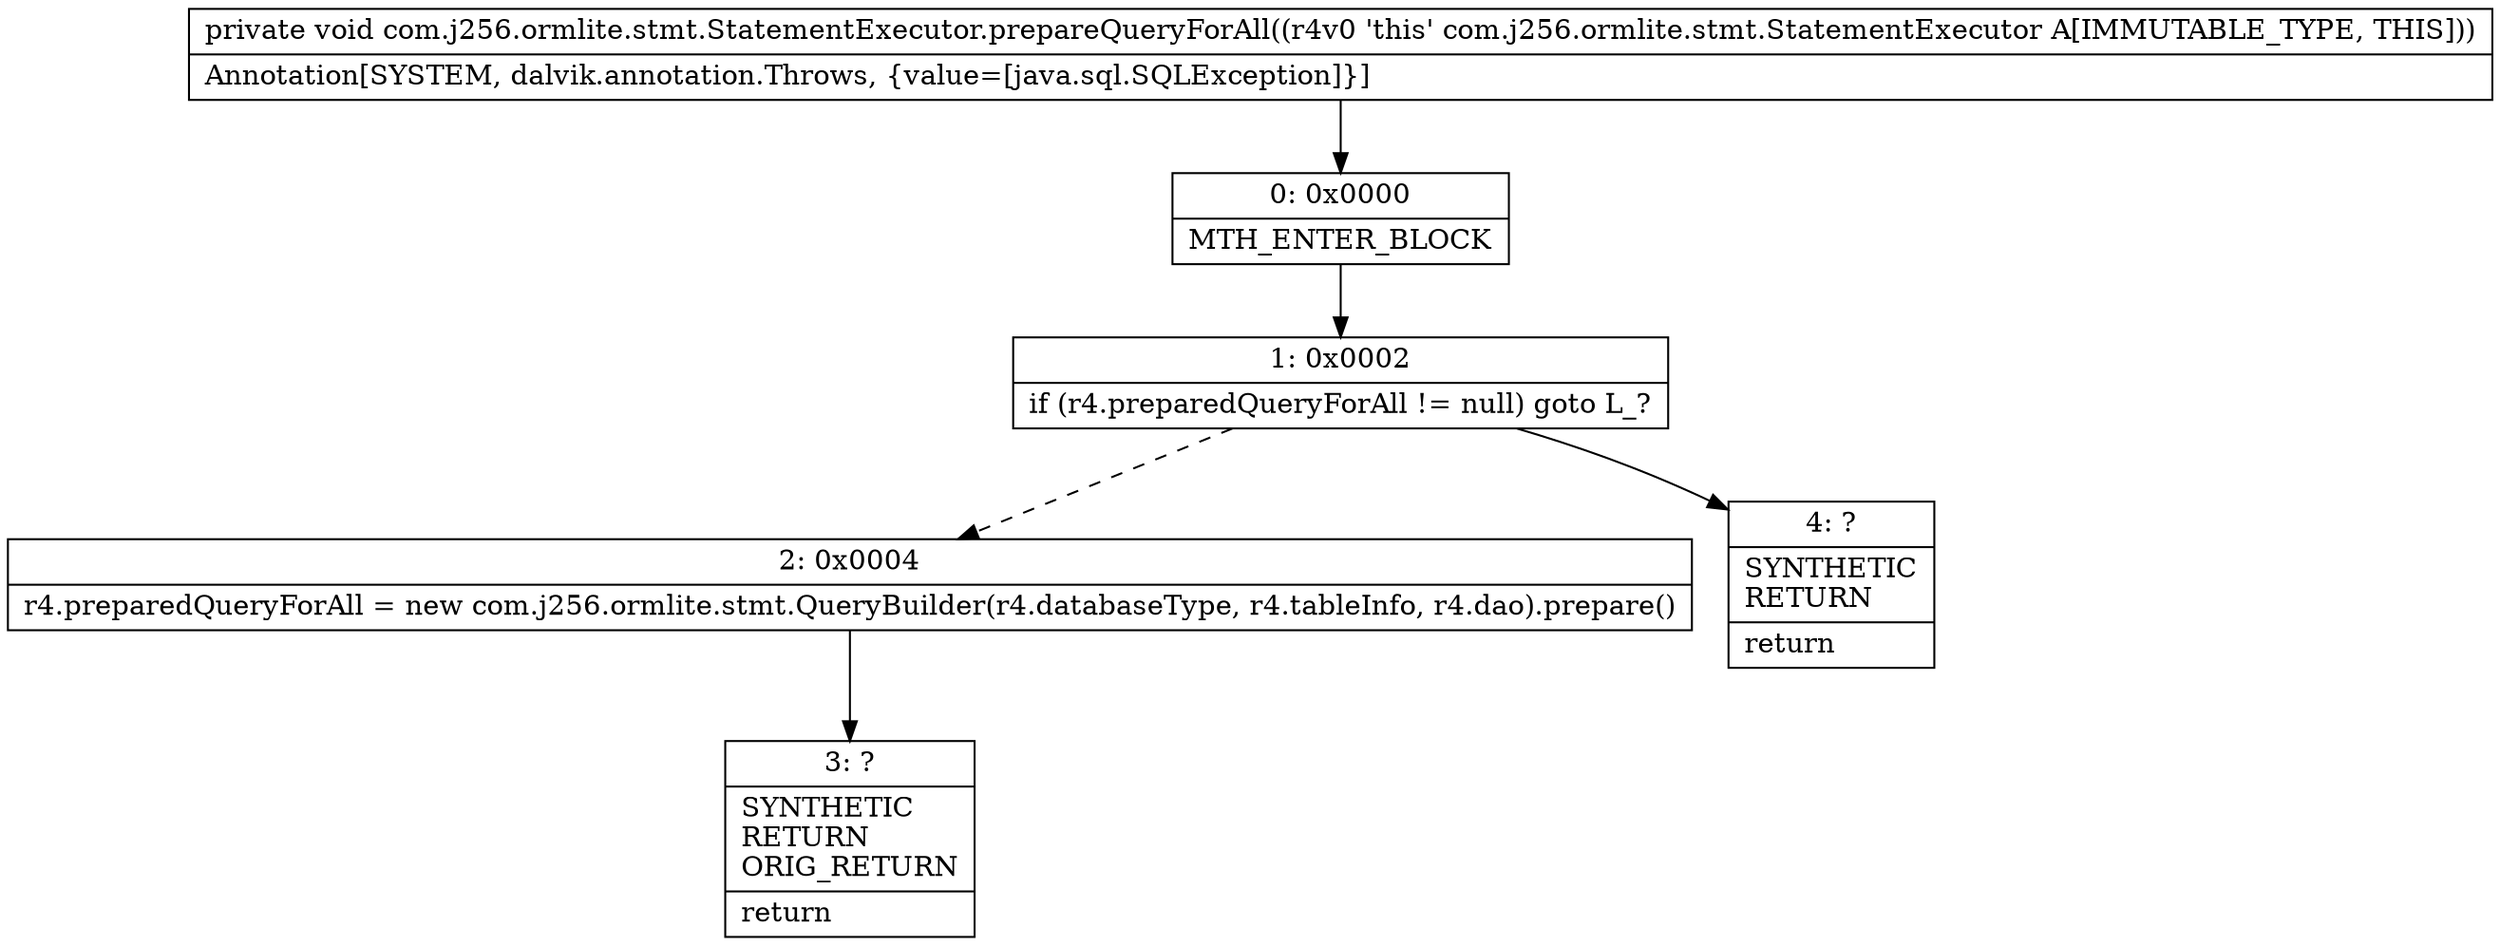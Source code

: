 digraph "CFG forcom.j256.ormlite.stmt.StatementExecutor.prepareQueryForAll()V" {
Node_0 [shape=record,label="{0\:\ 0x0000|MTH_ENTER_BLOCK\l}"];
Node_1 [shape=record,label="{1\:\ 0x0002|if (r4.preparedQueryForAll != null) goto L_?\l}"];
Node_2 [shape=record,label="{2\:\ 0x0004|r4.preparedQueryForAll = new com.j256.ormlite.stmt.QueryBuilder(r4.databaseType, r4.tableInfo, r4.dao).prepare()\l}"];
Node_3 [shape=record,label="{3\:\ ?|SYNTHETIC\lRETURN\lORIG_RETURN\l|return\l}"];
Node_4 [shape=record,label="{4\:\ ?|SYNTHETIC\lRETURN\l|return\l}"];
MethodNode[shape=record,label="{private void com.j256.ormlite.stmt.StatementExecutor.prepareQueryForAll((r4v0 'this' com.j256.ormlite.stmt.StatementExecutor A[IMMUTABLE_TYPE, THIS]))  | Annotation[SYSTEM, dalvik.annotation.Throws, \{value=[java.sql.SQLException]\}]\l}"];
MethodNode -> Node_0;
Node_0 -> Node_1;
Node_1 -> Node_2[style=dashed];
Node_1 -> Node_4;
Node_2 -> Node_3;
}

